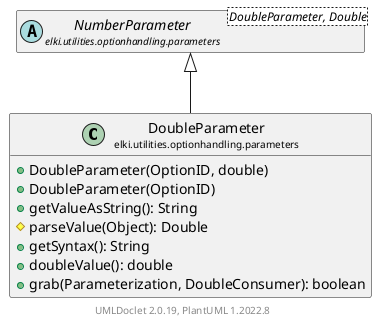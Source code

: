 @startuml
    remove .*\.(Instance|Par|Parameterizer|Factory)$
    set namespaceSeparator none
    hide empty fields
    hide empty methods

    class "<size:14>DoubleParameter\n<size:10>elki.utilities.optionhandling.parameters" as elki.utilities.optionhandling.parameters.DoubleParameter [[DoubleParameter.html]] {
        +DoubleParameter(OptionID, double)
        +DoubleParameter(OptionID)
        +getValueAsString(): String
        #parseValue(Object): Double
        +getSyntax(): String
        +doubleValue(): double
        +grab(Parameterization, DoubleConsumer): boolean
    }

    abstract class "<size:14>NumberParameter\n<size:10>elki.utilities.optionhandling.parameters" as elki.utilities.optionhandling.parameters.NumberParameter<DoubleParameter, Double> [[NumberParameter.html]]

    elki.utilities.optionhandling.parameters.NumberParameter <|-- elki.utilities.optionhandling.parameters.DoubleParameter

    center footer UMLDoclet 2.0.19, PlantUML 1.2022.8
@enduml
